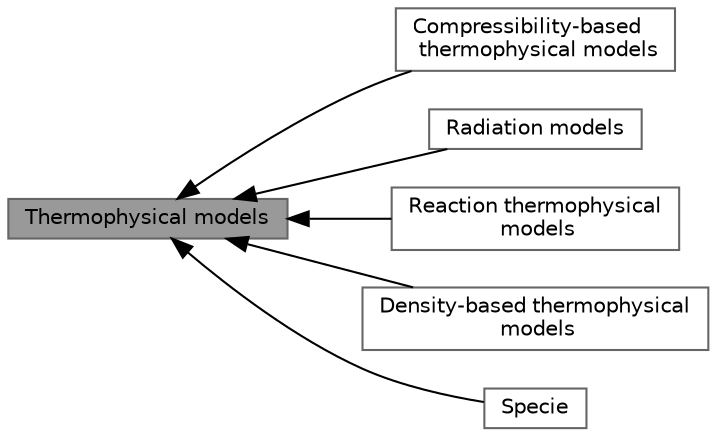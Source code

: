 digraph "Thermophysical models"
{
 // LATEX_PDF_SIZE
  bgcolor="transparent";
  edge [fontname=Helvetica,fontsize=10,labelfontname=Helvetica,labelfontsize=10];
  node [fontname=Helvetica,fontsize=10,shape=box,height=0.2,width=0.4];
  rankdir=LR;
  Node2 [id="Node000002",label="Compressibility-based\l thermophysical models",height=0.2,width=0.4,color="grey40", fillcolor="white", style="filled",URL="$group__grpPsiThermo.html",tooltip=" "];
  Node4 [id="Node000004",label="Radiation models",height=0.2,width=0.4,color="grey40", fillcolor="white", style="filled",URL="$group__grpRadiationModels.html",tooltip=" "];
  Node5 [id="Node000005",label="Reaction thermophysical\l models",height=0.2,width=0.4,color="grey40", fillcolor="white", style="filled",URL="$group__grpReactionThermophysicalModels.html",tooltip=" "];
  Node3 [id="Node000003",label="Density-based thermophysical\l models",height=0.2,width=0.4,color="grey40", fillcolor="white", style="filled",URL="$group__grpRhoThermo.html",tooltip=" "];
  Node6 [id="Node000006",label="Specie",height=0.2,width=0.4,color="grey40", fillcolor="white", style="filled",URL="$group__grpSpecie.html",tooltip=" "];
  Node1 [id="Node000001",label="Thermophysical models",height=0.2,width=0.4,color="gray40", fillcolor="grey60", style="filled", fontcolor="black",tooltip=" "];
  Node1->Node2 [shape=plaintext, dir="back", style="solid"];
  Node1->Node3 [shape=plaintext, dir="back", style="solid"];
  Node1->Node4 [shape=plaintext, dir="back", style="solid"];
  Node1->Node5 [shape=plaintext, dir="back", style="solid"];
  Node1->Node6 [shape=plaintext, dir="back", style="solid"];
}
